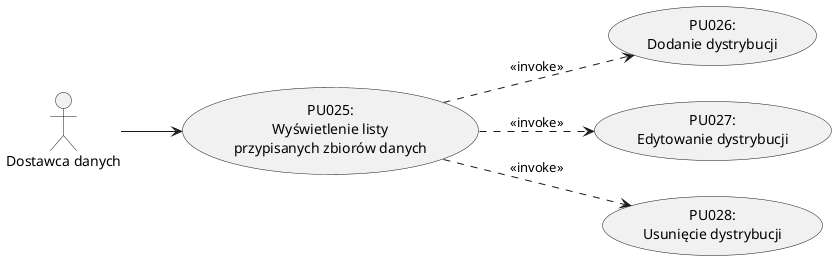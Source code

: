 @startuml DostawcaDanych
left to right direction

actor "Dostawca danych" as Provider

usecase "PU025:\nWyświetlenie listy\nprzypisanych zbiorów danych" as PU025
usecase "PU026:\nDodanie dystrybucji" as PU026
usecase "PU027:\nEdytowanie dystrybucji" as PU027
usecase "PU028:\nUsunięcie dystrybucji" as PU028

Provider --> PU025

PU025 ..> PU026 : <<invoke>>
PU025 ..> PU027 : <<invoke>>
PU025 ..> PU028 : <<invoke>>

@enduml